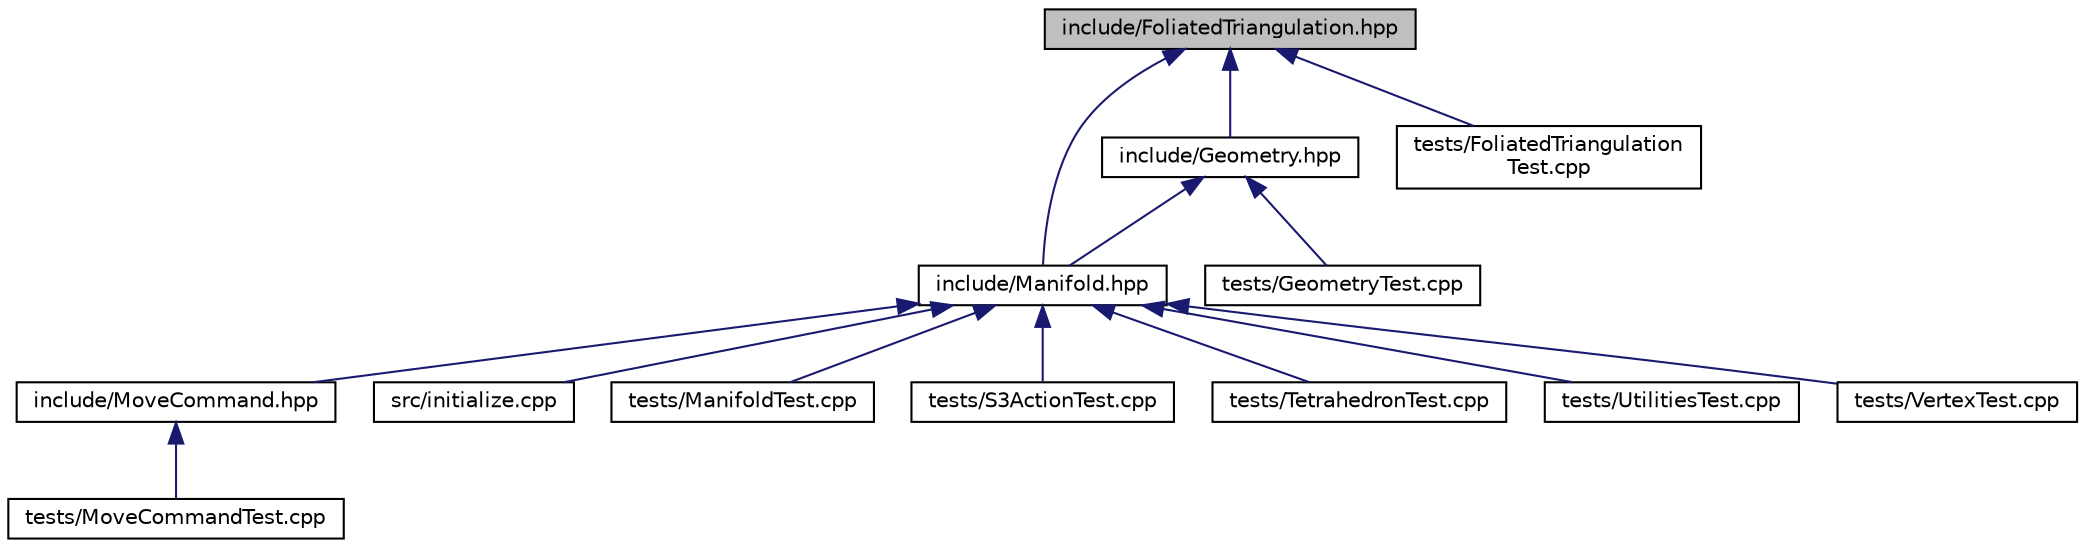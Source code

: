 digraph "include/FoliatedTriangulation.hpp"
{
  edge [fontname="Helvetica",fontsize="10",labelfontname="Helvetica",labelfontsize="10"];
  node [fontname="Helvetica",fontsize="10",shape=record];
  Node24 [label="include/FoliatedTriangulation.hpp",height=0.2,width=0.4,color="black", fillcolor="grey75", style="filled", fontcolor="black"];
  Node24 -> Node25 [dir="back",color="midnightblue",fontsize="10",style="solid",fontname="Helvetica"];
  Node25 [label="include/Geometry.hpp",height=0.2,width=0.4,color="black", fillcolor="white", style="filled",URL="$_geometry_8hpp.html",tooltip="Data structures for geometry. "];
  Node25 -> Node26 [dir="back",color="midnightblue",fontsize="10",style="solid",fontname="Helvetica"];
  Node26 [label="include/Manifold.hpp",height=0.2,width=0.4,color="black", fillcolor="white", style="filled",URL="$_manifold_8hpp.html",tooltip="Data structures for manifolds. "];
  Node26 -> Node27 [dir="back",color="midnightblue",fontsize="10",style="solid",fontname="Helvetica"];
  Node27 [label="include/MoveCommand.hpp",height=0.2,width=0.4,color="black", fillcolor="white", style="filled",URL="$_move_command_8hpp_source.html"];
  Node27 -> Node28 [dir="back",color="midnightblue",fontsize="10",style="solid",fontname="Helvetica"];
  Node28 [label="tests/MoveCommandTest.cpp",height=0.2,width=0.4,color="black", fillcolor="white", style="filled",URL="$_move_command_test_8cpp.html",tooltip="Tests for moves. "];
  Node26 -> Node29 [dir="back",color="midnightblue",fontsize="10",style="solid",fontname="Helvetica"];
  Node29 [label="src/initialize.cpp",height=0.2,width=0.4,color="black", fillcolor="white", style="filled",URL="$initialize_8cpp.html",tooltip="Generates initial spacetimes. "];
  Node26 -> Node30 [dir="back",color="midnightblue",fontsize="10",style="solid",fontname="Helvetica"];
  Node30 [label="tests/ManifoldTest.cpp",height=0.2,width=0.4,color="black", fillcolor="white", style="filled",URL="$_manifold_test_8cpp.html",tooltip="Tests of new manifold data structure. "];
  Node26 -> Node31 [dir="back",color="midnightblue",fontsize="10",style="solid",fontname="Helvetica"];
  Node31 [label="tests/S3ActionTest.cpp",height=0.2,width=0.4,color="black", fillcolor="white", style="filled",URL="$_s3_action_test_8cpp_source.html"];
  Node26 -> Node32 [dir="back",color="midnightblue",fontsize="10",style="solid",fontname="Helvetica"];
  Node32 [label="tests/TetrahedronTest.cpp",height=0.2,width=0.4,color="black", fillcolor="white", style="filled",URL="$_tetrahedron_test_8cpp_source.html"];
  Node26 -> Node33 [dir="back",color="midnightblue",fontsize="10",style="solid",fontname="Helvetica"];
  Node33 [label="tests/UtilitiesTest.cpp",height=0.2,width=0.4,color="black", fillcolor="white", style="filled",URL="$_utilities_test_8cpp.html",tooltip="Tests on utility functions. "];
  Node26 -> Node34 [dir="back",color="midnightblue",fontsize="10",style="solid",fontname="Helvetica"];
  Node34 [label="tests/VertexTest.cpp",height=0.2,width=0.4,color="black", fillcolor="white", style="filled",URL="$_vertex_test_8cpp_source.html"];
  Node25 -> Node35 [dir="back",color="midnightblue",fontsize="10",style="solid",fontname="Helvetica"];
  Node35 [label="tests/GeometryTest.cpp",height=0.2,width=0.4,color="black", fillcolor="white", style="filled",URL="$_geometry_test_8cpp.html",tooltip="Tests of new geometry data structure. "];
  Node24 -> Node26 [dir="back",color="midnightblue",fontsize="10",style="solid",fontname="Helvetica"];
  Node24 -> Node36 [dir="back",color="midnightblue",fontsize="10",style="solid",fontname="Helvetica"];
  Node36 [label="tests/FoliatedTriangulation\lTest.cpp",height=0.2,width=0.4,color="black", fillcolor="white", style="filled",URL="$_foliated_triangulation_test_8cpp.html",tooltip="Tests for foliated triangulations. "];
}
